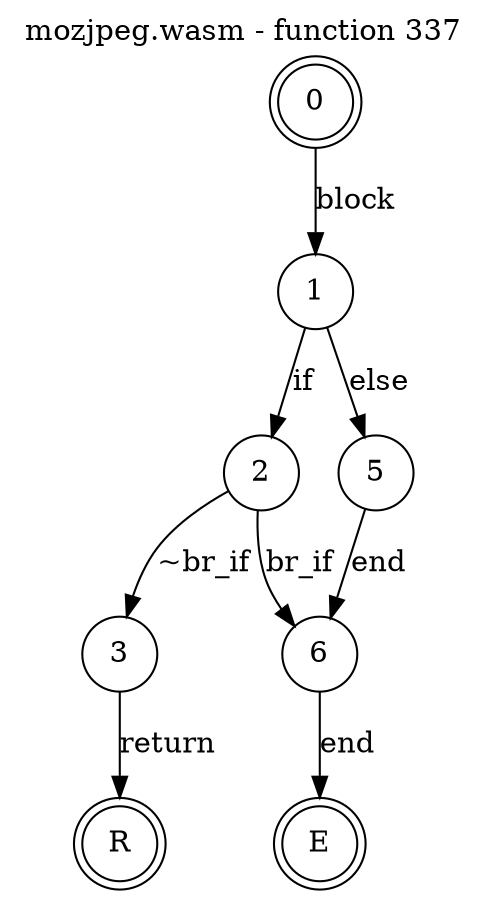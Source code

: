 digraph finite_state_machine {
    label = "mozjpeg.wasm - function 337"
    labelloc =  t
    labelfontsize = 16
    labelfontcolor = black
    labelfontname = "Helvetica"
    node [shape = doublecircle]; 0 E R ;
    node [shape = circle];
    0 -> 1[label="block"];
    1 -> 2[label="if"];
    1 -> 5[label="else"];
    2 -> 3[label="~br_if"];
    2 -> 6[label="br_if"];
    3 -> R[label="return"];
    5 -> 6[label="end"];
    6 -> E[label="end"];
}

